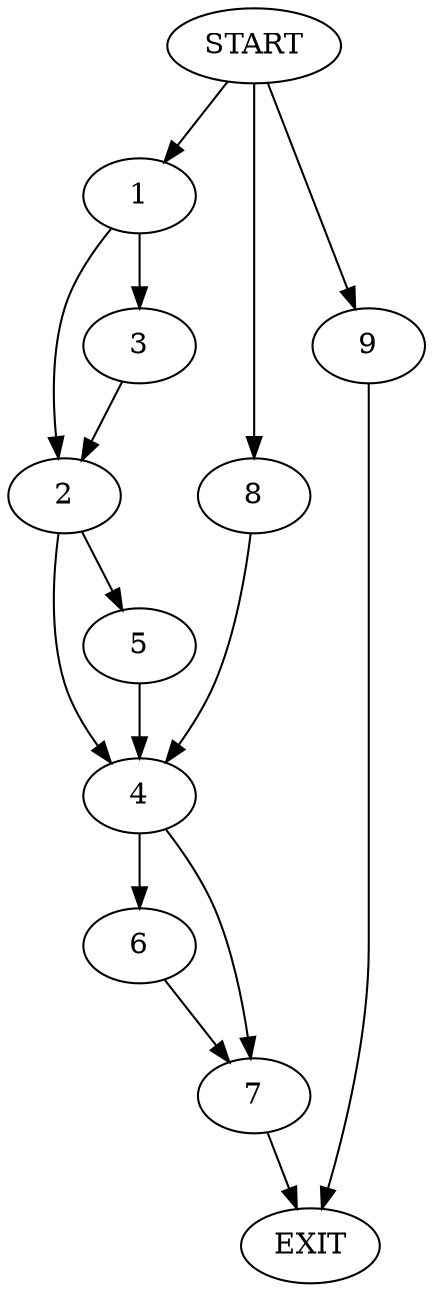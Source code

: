 digraph {
0 [label="START"]
10 [label="EXIT"]
0 -> 1
1 -> 2
1 -> 3
3 -> 2
2 -> 4
2 -> 5
4 -> 6
4 -> 7
5 -> 4
0 -> 8
8 -> 4
7 -> 10
6 -> 7
0 -> 9
9 -> 10
}
